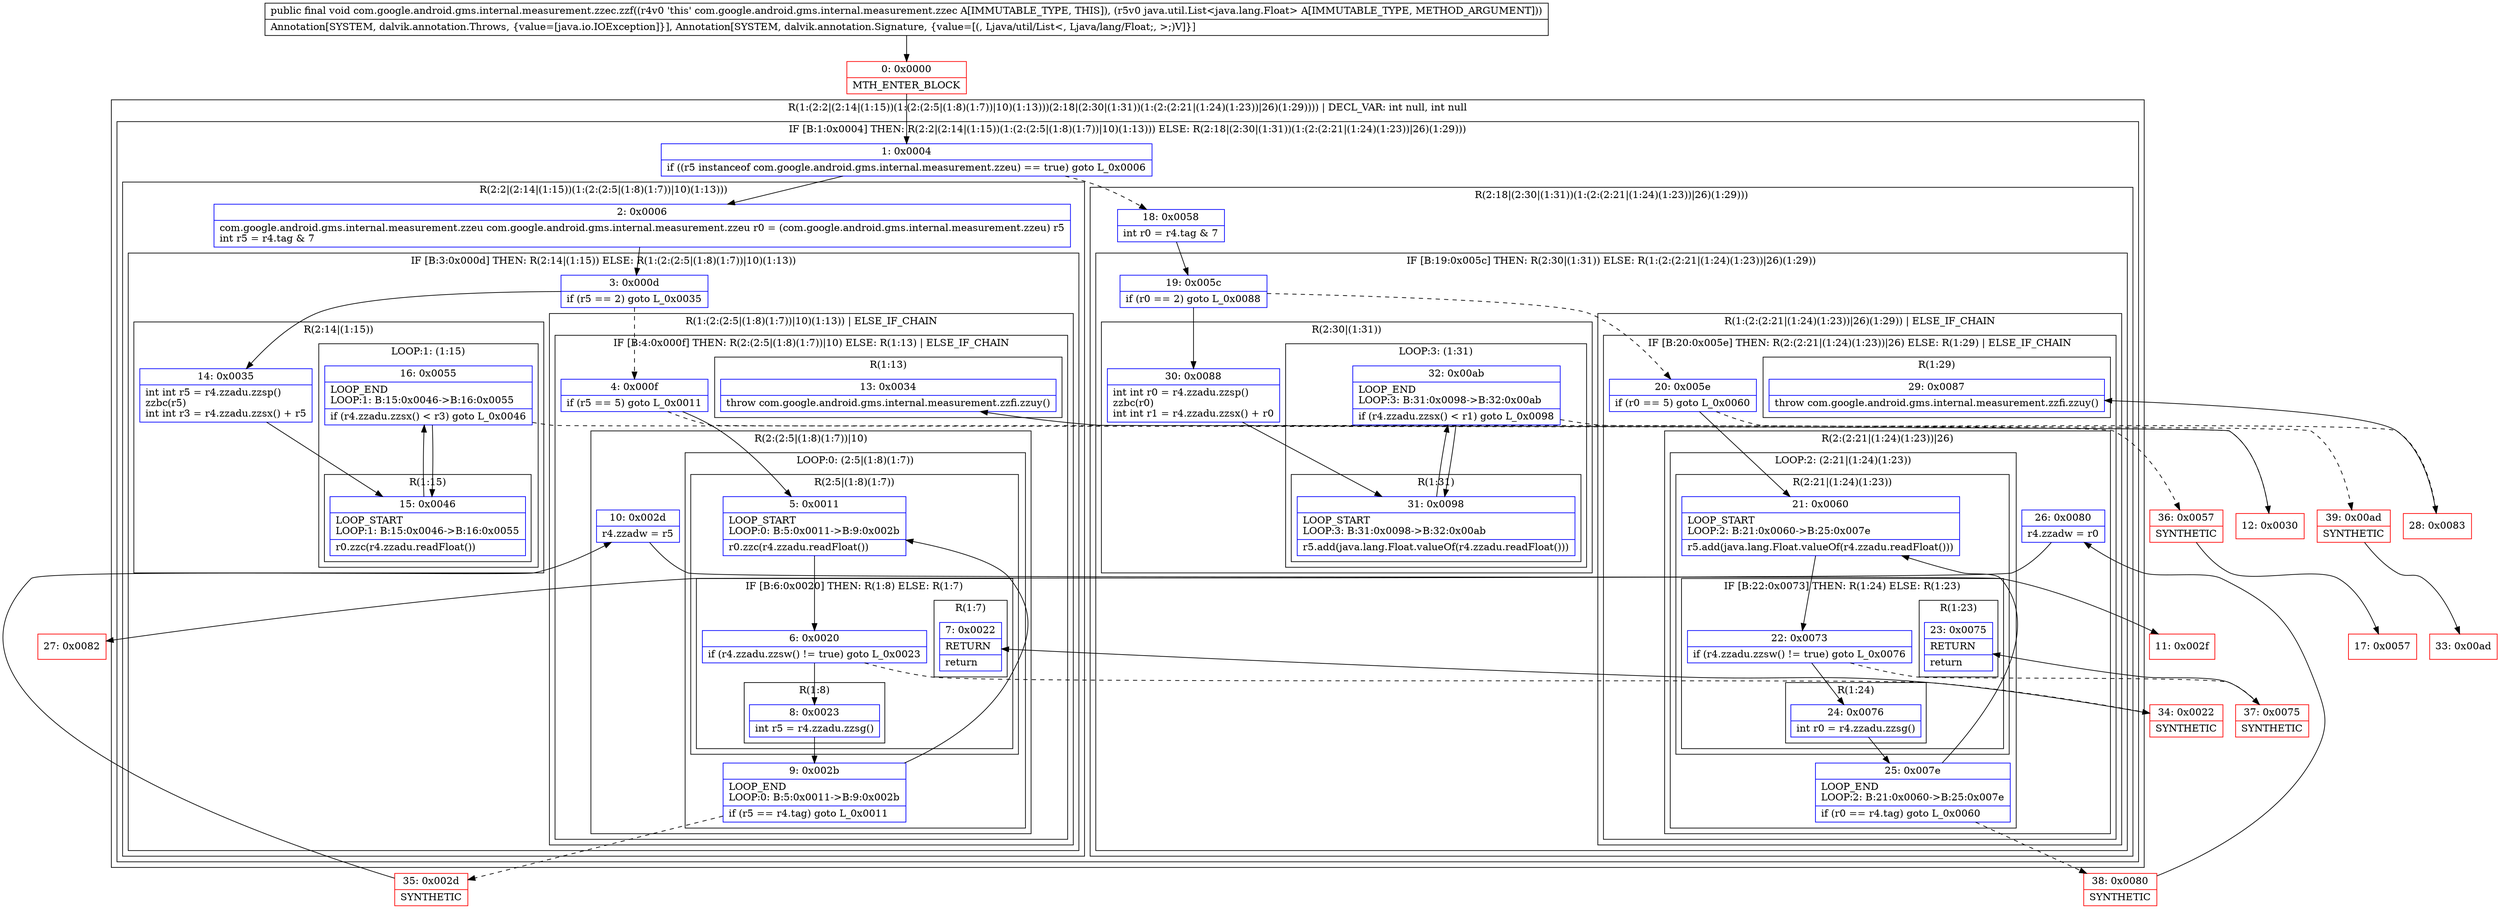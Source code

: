 digraph "CFG forcom.google.android.gms.internal.measurement.zzec.zzf(Ljava\/util\/List;)V" {
subgraph cluster_Region_582830876 {
label = "R(1:(2:2|(2:14|(1:15))(1:(2:(2:5|(1:8)(1:7))|10)(1:13)))(2:18|(2:30|(1:31))(1:(2:(2:21|(1:24)(1:23))|26)(1:29)))) | DECL_VAR: int null, int null\l";
node [shape=record,color=blue];
subgraph cluster_IfRegion_1346328273 {
label = "IF [B:1:0x0004] THEN: R(2:2|(2:14|(1:15))(1:(2:(2:5|(1:8)(1:7))|10)(1:13))) ELSE: R(2:18|(2:30|(1:31))(1:(2:(2:21|(1:24)(1:23))|26)(1:29)))";
node [shape=record,color=blue];
Node_1 [shape=record,label="{1\:\ 0x0004|if ((r5 instanceof com.google.android.gms.internal.measurement.zzeu) == true) goto L_0x0006\l}"];
subgraph cluster_Region_1588755318 {
label = "R(2:2|(2:14|(1:15))(1:(2:(2:5|(1:8)(1:7))|10)(1:13)))";
node [shape=record,color=blue];
Node_2 [shape=record,label="{2\:\ 0x0006|com.google.android.gms.internal.measurement.zzeu com.google.android.gms.internal.measurement.zzeu r0 = (com.google.android.gms.internal.measurement.zzeu) r5\lint r5 = r4.tag & 7\l}"];
subgraph cluster_IfRegion_1166668467 {
label = "IF [B:3:0x000d] THEN: R(2:14|(1:15)) ELSE: R(1:(2:(2:5|(1:8)(1:7))|10)(1:13))";
node [shape=record,color=blue];
Node_3 [shape=record,label="{3\:\ 0x000d|if (r5 == 2) goto L_0x0035\l}"];
subgraph cluster_Region_558925346 {
label = "R(2:14|(1:15))";
node [shape=record,color=blue];
Node_14 [shape=record,label="{14\:\ 0x0035|int int r5 = r4.zzadu.zzsp()\lzzbc(r5)\lint int r3 = r4.zzadu.zzsx() + r5\l}"];
subgraph cluster_LoopRegion_920906645 {
label = "LOOP:1: (1:15)";
node [shape=record,color=blue];
Node_16 [shape=record,label="{16\:\ 0x0055|LOOP_END\lLOOP:1: B:15:0x0046\-\>B:16:0x0055\l|if (r4.zzadu.zzsx() \< r3) goto L_0x0046\l}"];
subgraph cluster_Region_1296859907 {
label = "R(1:15)";
node [shape=record,color=blue];
Node_15 [shape=record,label="{15\:\ 0x0046|LOOP_START\lLOOP:1: B:15:0x0046\-\>B:16:0x0055\l|r0.zzc(r4.zzadu.readFloat())\l}"];
}
}
}
subgraph cluster_Region_829200608 {
label = "R(1:(2:(2:5|(1:8)(1:7))|10)(1:13)) | ELSE_IF_CHAIN\l";
node [shape=record,color=blue];
subgraph cluster_IfRegion_137185471 {
label = "IF [B:4:0x000f] THEN: R(2:(2:5|(1:8)(1:7))|10) ELSE: R(1:13) | ELSE_IF_CHAIN\l";
node [shape=record,color=blue];
Node_4 [shape=record,label="{4\:\ 0x000f|if (r5 == 5) goto L_0x0011\l}"];
subgraph cluster_Region_2075900010 {
label = "R(2:(2:5|(1:8)(1:7))|10)";
node [shape=record,color=blue];
subgraph cluster_LoopRegion_1585402897 {
label = "LOOP:0: (2:5|(1:8)(1:7))";
node [shape=record,color=blue];
Node_9 [shape=record,label="{9\:\ 0x002b|LOOP_END\lLOOP:0: B:5:0x0011\-\>B:9:0x002b\l|if (r5 == r4.tag) goto L_0x0011\l}"];
subgraph cluster_Region_1708019024 {
label = "R(2:5|(1:8)(1:7))";
node [shape=record,color=blue];
Node_5 [shape=record,label="{5\:\ 0x0011|LOOP_START\lLOOP:0: B:5:0x0011\-\>B:9:0x002b\l|r0.zzc(r4.zzadu.readFloat())\l}"];
subgraph cluster_IfRegion_1621989353 {
label = "IF [B:6:0x0020] THEN: R(1:8) ELSE: R(1:7)";
node [shape=record,color=blue];
Node_6 [shape=record,label="{6\:\ 0x0020|if (r4.zzadu.zzsw() != true) goto L_0x0023\l}"];
subgraph cluster_Region_1014340496 {
label = "R(1:8)";
node [shape=record,color=blue];
Node_8 [shape=record,label="{8\:\ 0x0023|int r5 = r4.zzadu.zzsg()\l}"];
}
subgraph cluster_Region_679527755 {
label = "R(1:7)";
node [shape=record,color=blue];
Node_7 [shape=record,label="{7\:\ 0x0022|RETURN\l|return\l}"];
}
}
}
}
Node_10 [shape=record,label="{10\:\ 0x002d|r4.zzadw = r5\l}"];
}
subgraph cluster_Region_44275540 {
label = "R(1:13)";
node [shape=record,color=blue];
Node_13 [shape=record,label="{13\:\ 0x0034|throw com.google.android.gms.internal.measurement.zzfi.zzuy()\l}"];
}
}
}
}
}
subgraph cluster_Region_495809460 {
label = "R(2:18|(2:30|(1:31))(1:(2:(2:21|(1:24)(1:23))|26)(1:29)))";
node [shape=record,color=blue];
Node_18 [shape=record,label="{18\:\ 0x0058|int r0 = r4.tag & 7\l}"];
subgraph cluster_IfRegion_1663636392 {
label = "IF [B:19:0x005c] THEN: R(2:30|(1:31)) ELSE: R(1:(2:(2:21|(1:24)(1:23))|26)(1:29))";
node [shape=record,color=blue];
Node_19 [shape=record,label="{19\:\ 0x005c|if (r0 == 2) goto L_0x0088\l}"];
subgraph cluster_Region_161602797 {
label = "R(2:30|(1:31))";
node [shape=record,color=blue];
Node_30 [shape=record,label="{30\:\ 0x0088|int int r0 = r4.zzadu.zzsp()\lzzbc(r0)\lint int r1 = r4.zzadu.zzsx() + r0\l}"];
subgraph cluster_LoopRegion_2143751870 {
label = "LOOP:3: (1:31)";
node [shape=record,color=blue];
Node_32 [shape=record,label="{32\:\ 0x00ab|LOOP_END\lLOOP:3: B:31:0x0098\-\>B:32:0x00ab\l|if (r4.zzadu.zzsx() \< r1) goto L_0x0098\l}"];
subgraph cluster_Region_1474147448 {
label = "R(1:31)";
node [shape=record,color=blue];
Node_31 [shape=record,label="{31\:\ 0x0098|LOOP_START\lLOOP:3: B:31:0x0098\-\>B:32:0x00ab\l|r5.add(java.lang.Float.valueOf(r4.zzadu.readFloat()))\l}"];
}
}
}
subgraph cluster_Region_1531147189 {
label = "R(1:(2:(2:21|(1:24)(1:23))|26)(1:29)) | ELSE_IF_CHAIN\l";
node [shape=record,color=blue];
subgraph cluster_IfRegion_754765068 {
label = "IF [B:20:0x005e] THEN: R(2:(2:21|(1:24)(1:23))|26) ELSE: R(1:29) | ELSE_IF_CHAIN\l";
node [shape=record,color=blue];
Node_20 [shape=record,label="{20\:\ 0x005e|if (r0 == 5) goto L_0x0060\l}"];
subgraph cluster_Region_432481294 {
label = "R(2:(2:21|(1:24)(1:23))|26)";
node [shape=record,color=blue];
subgraph cluster_LoopRegion_503764375 {
label = "LOOP:2: (2:21|(1:24)(1:23))";
node [shape=record,color=blue];
Node_25 [shape=record,label="{25\:\ 0x007e|LOOP_END\lLOOP:2: B:21:0x0060\-\>B:25:0x007e\l|if (r0 == r4.tag) goto L_0x0060\l}"];
subgraph cluster_Region_1976000267 {
label = "R(2:21|(1:24)(1:23))";
node [shape=record,color=blue];
Node_21 [shape=record,label="{21\:\ 0x0060|LOOP_START\lLOOP:2: B:21:0x0060\-\>B:25:0x007e\l|r5.add(java.lang.Float.valueOf(r4.zzadu.readFloat()))\l}"];
subgraph cluster_IfRegion_1799385040 {
label = "IF [B:22:0x0073] THEN: R(1:24) ELSE: R(1:23)";
node [shape=record,color=blue];
Node_22 [shape=record,label="{22\:\ 0x0073|if (r4.zzadu.zzsw() != true) goto L_0x0076\l}"];
subgraph cluster_Region_1415116477 {
label = "R(1:24)";
node [shape=record,color=blue];
Node_24 [shape=record,label="{24\:\ 0x0076|int r0 = r4.zzadu.zzsg()\l}"];
}
subgraph cluster_Region_1367632052 {
label = "R(1:23)";
node [shape=record,color=blue];
Node_23 [shape=record,label="{23\:\ 0x0075|RETURN\l|return\l}"];
}
}
}
}
Node_26 [shape=record,label="{26\:\ 0x0080|r4.zzadw = r0\l}"];
}
subgraph cluster_Region_295335914 {
label = "R(1:29)";
node [shape=record,color=blue];
Node_29 [shape=record,label="{29\:\ 0x0087|throw com.google.android.gms.internal.measurement.zzfi.zzuy()\l}"];
}
}
}
}
}
}
}
Node_0 [shape=record,color=red,label="{0\:\ 0x0000|MTH_ENTER_BLOCK\l}"];
Node_11 [shape=record,color=red,label="{11\:\ 0x002f}"];
Node_12 [shape=record,color=red,label="{12\:\ 0x0030}"];
Node_17 [shape=record,color=red,label="{17\:\ 0x0057}"];
Node_27 [shape=record,color=red,label="{27\:\ 0x0082}"];
Node_28 [shape=record,color=red,label="{28\:\ 0x0083}"];
Node_33 [shape=record,color=red,label="{33\:\ 0x00ad}"];
Node_34 [shape=record,color=red,label="{34\:\ 0x0022|SYNTHETIC\l}"];
Node_35 [shape=record,color=red,label="{35\:\ 0x002d|SYNTHETIC\l}"];
Node_36 [shape=record,color=red,label="{36\:\ 0x0057|SYNTHETIC\l}"];
Node_37 [shape=record,color=red,label="{37\:\ 0x0075|SYNTHETIC\l}"];
Node_38 [shape=record,color=red,label="{38\:\ 0x0080|SYNTHETIC\l}"];
Node_39 [shape=record,color=red,label="{39\:\ 0x00ad|SYNTHETIC\l}"];
MethodNode[shape=record,label="{public final void com.google.android.gms.internal.measurement.zzec.zzf((r4v0 'this' com.google.android.gms.internal.measurement.zzec A[IMMUTABLE_TYPE, THIS]), (r5v0 java.util.List\<java.lang.Float\> A[IMMUTABLE_TYPE, METHOD_ARGUMENT]))  | Annotation[SYSTEM, dalvik.annotation.Throws, \{value=[java.io.IOException]\}], Annotation[SYSTEM, dalvik.annotation.Signature, \{value=[(, Ljava\/util\/List\<, Ljava\/lang\/Float;, \>;)V]\}]\l}"];
MethodNode -> Node_0;
Node_1 -> Node_2;
Node_1 -> Node_18[style=dashed];
Node_2 -> Node_3;
Node_3 -> Node_4[style=dashed];
Node_3 -> Node_14;
Node_14 -> Node_15;
Node_16 -> Node_15;
Node_16 -> Node_36[style=dashed];
Node_15 -> Node_16;
Node_4 -> Node_5;
Node_4 -> Node_12[style=dashed];
Node_9 -> Node_5;
Node_9 -> Node_35[style=dashed];
Node_5 -> Node_6;
Node_6 -> Node_8;
Node_6 -> Node_34[style=dashed];
Node_8 -> Node_9;
Node_10 -> Node_11;
Node_18 -> Node_19;
Node_19 -> Node_20[style=dashed];
Node_19 -> Node_30;
Node_30 -> Node_31;
Node_32 -> Node_31;
Node_32 -> Node_39[style=dashed];
Node_31 -> Node_32;
Node_20 -> Node_21;
Node_20 -> Node_28[style=dashed];
Node_25 -> Node_21;
Node_25 -> Node_38[style=dashed];
Node_21 -> Node_22;
Node_22 -> Node_24;
Node_22 -> Node_37[style=dashed];
Node_24 -> Node_25;
Node_26 -> Node_27;
Node_0 -> Node_1;
Node_12 -> Node_13;
Node_28 -> Node_29;
Node_34 -> Node_7;
Node_35 -> Node_10;
Node_36 -> Node_17;
Node_37 -> Node_23;
Node_38 -> Node_26;
Node_39 -> Node_33;
}

